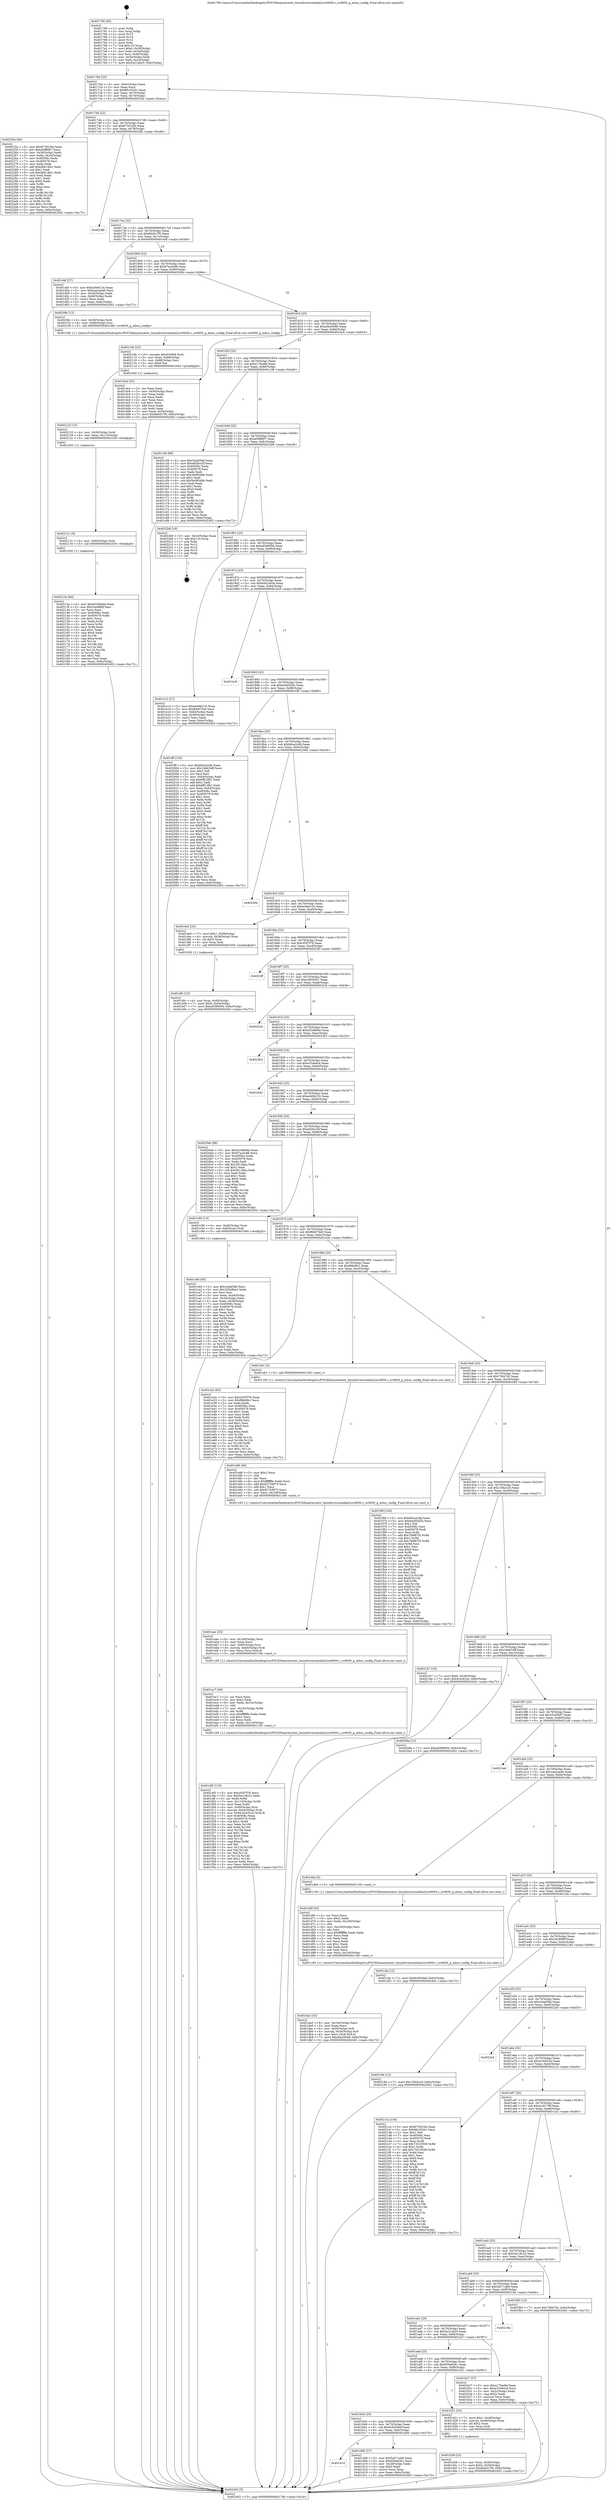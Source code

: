 digraph "0x401790" {
  label = "0x401790 (/mnt/c/Users/mathe/Desktop/tcc/POCII/binaries/extr_linuxdriversmediai2cov6650.c_ov6650_g_mbus_config_Final-ollvm.out::main(0))"
  labelloc = "t"
  node[shape=record]

  Entry [label="",width=0.3,height=0.3,shape=circle,fillcolor=black,style=filled]
  "0x4017bd" [label="{
     0x4017bd [23]\l
     | [instrs]\l
     &nbsp;&nbsp;0x4017bd \<+3\>: mov -0x6c(%rbp),%eax\l
     &nbsp;&nbsp;0x4017c0 \<+2\>: mov %eax,%ecx\l
     &nbsp;&nbsp;0x4017c2 \<+6\>: sub $0x86c253d1,%ecx\l
     &nbsp;&nbsp;0x4017c8 \<+3\>: mov %eax,-0x70(%rbp)\l
     &nbsp;&nbsp;0x4017cb \<+3\>: mov %ecx,-0x74(%rbp)\l
     &nbsp;&nbsp;0x4017ce \<+6\>: je 000000000040225a \<main+0xaca\>\l
  }"]
  "0x40225a" [label="{
     0x40225a [94]\l
     | [instrs]\l
     &nbsp;&nbsp;0x40225a \<+5\>: mov $0x873023fa,%eax\l
     &nbsp;&nbsp;0x40225f \<+5\>: mov $0xa58ffd97,%ecx\l
     &nbsp;&nbsp;0x402264 \<+3\>: mov -0x30(%rbp),%edx\l
     &nbsp;&nbsp;0x402267 \<+3\>: mov %edx,-0x24(%rbp)\l
     &nbsp;&nbsp;0x40226a \<+7\>: mov 0x40506c,%edx\l
     &nbsp;&nbsp;0x402271 \<+7\>: mov 0x405078,%esi\l
     &nbsp;&nbsp;0x402278 \<+2\>: mov %edx,%edi\l
     &nbsp;&nbsp;0x40227a \<+6\>: add $0xdb814fa1,%edi\l
     &nbsp;&nbsp;0x402280 \<+3\>: sub $0x1,%edi\l
     &nbsp;&nbsp;0x402283 \<+6\>: sub $0xdb814fa1,%edi\l
     &nbsp;&nbsp;0x402289 \<+3\>: imul %edi,%edx\l
     &nbsp;&nbsp;0x40228c \<+3\>: and $0x1,%edx\l
     &nbsp;&nbsp;0x40228f \<+3\>: cmp $0x0,%edx\l
     &nbsp;&nbsp;0x402292 \<+4\>: sete %r8b\l
     &nbsp;&nbsp;0x402296 \<+3\>: cmp $0xa,%esi\l
     &nbsp;&nbsp;0x402299 \<+4\>: setl %r9b\l
     &nbsp;&nbsp;0x40229d \<+3\>: mov %r8b,%r10b\l
     &nbsp;&nbsp;0x4022a0 \<+3\>: and %r9b,%r10b\l
     &nbsp;&nbsp;0x4022a3 \<+3\>: xor %r9b,%r8b\l
     &nbsp;&nbsp;0x4022a6 \<+3\>: or %r8b,%r10b\l
     &nbsp;&nbsp;0x4022a9 \<+4\>: test $0x1,%r10b\l
     &nbsp;&nbsp;0x4022ad \<+3\>: cmovne %ecx,%eax\l
     &nbsp;&nbsp;0x4022b0 \<+3\>: mov %eax,-0x6c(%rbp)\l
     &nbsp;&nbsp;0x4022b3 \<+5\>: jmp 0000000000402402 \<main+0xc72\>\l
  }"]
  "0x4017d4" [label="{
     0x4017d4 [22]\l
     | [instrs]\l
     &nbsp;&nbsp;0x4017d4 \<+5\>: jmp 00000000004017d9 \<main+0x49\>\l
     &nbsp;&nbsp;0x4017d9 \<+3\>: mov -0x70(%rbp),%eax\l
     &nbsp;&nbsp;0x4017dc \<+5\>: sub $0x873023fa,%eax\l
     &nbsp;&nbsp;0x4017e1 \<+3\>: mov %eax,-0x78(%rbp)\l
     &nbsp;&nbsp;0x4017e4 \<+6\>: je 00000000004023fb \<main+0xc6b\>\l
  }"]
  Exit [label="",width=0.3,height=0.3,shape=circle,fillcolor=black,style=filled,peripheries=2]
  "0x4023fb" [label="{
     0x4023fb\l
  }", style=dashed]
  "0x4017ea" [label="{
     0x4017ea [22]\l
     | [instrs]\l
     &nbsp;&nbsp;0x4017ea \<+5\>: jmp 00000000004017ef \<main+0x5f\>\l
     &nbsp;&nbsp;0x4017ef \<+3\>: mov -0x70(%rbp),%eax\l
     &nbsp;&nbsp;0x4017f2 \<+5\>: sub $0x8de5c7f5,%eax\l
     &nbsp;&nbsp;0x4017f7 \<+3\>: mov %eax,-0x7c(%rbp)\l
     &nbsp;&nbsp;0x4017fa \<+6\>: je 0000000000401d4f \<main+0x5bf\>\l
  }"]
  "0x40213a" [label="{
     0x40213a [84]\l
     | [instrs]\l
     &nbsp;&nbsp;0x40213a \<+5\>: mov $0xd33d8e9a,%eax\l
     &nbsp;&nbsp;0x40213f \<+5\>: mov $0x34c69f0f,%esi\l
     &nbsp;&nbsp;0x402144 \<+2\>: xor %ecx,%ecx\l
     &nbsp;&nbsp;0x402146 \<+7\>: mov 0x40506c,%edx\l
     &nbsp;&nbsp;0x40214d \<+8\>: mov 0x405078,%r8d\l
     &nbsp;&nbsp;0x402155 \<+3\>: sub $0x1,%ecx\l
     &nbsp;&nbsp;0x402158 \<+3\>: mov %edx,%r9d\l
     &nbsp;&nbsp;0x40215b \<+3\>: add %ecx,%r9d\l
     &nbsp;&nbsp;0x40215e \<+4\>: imul %r9d,%edx\l
     &nbsp;&nbsp;0x402162 \<+3\>: and $0x1,%edx\l
     &nbsp;&nbsp;0x402165 \<+3\>: cmp $0x0,%edx\l
     &nbsp;&nbsp;0x402168 \<+4\>: sete %r10b\l
     &nbsp;&nbsp;0x40216c \<+4\>: cmp $0xa,%r8d\l
     &nbsp;&nbsp;0x402170 \<+4\>: setl %r11b\l
     &nbsp;&nbsp;0x402174 \<+3\>: mov %r10b,%bl\l
     &nbsp;&nbsp;0x402177 \<+3\>: and %r11b,%bl\l
     &nbsp;&nbsp;0x40217a \<+3\>: xor %r11b,%r10b\l
     &nbsp;&nbsp;0x40217d \<+3\>: or %r10b,%bl\l
     &nbsp;&nbsp;0x402180 \<+3\>: test $0x1,%bl\l
     &nbsp;&nbsp;0x402183 \<+3\>: cmovne %esi,%eax\l
     &nbsp;&nbsp;0x402186 \<+3\>: mov %eax,-0x6c(%rbp)\l
     &nbsp;&nbsp;0x402189 \<+5\>: jmp 0000000000402402 \<main+0xc72\>\l
  }"]
  "0x401d4f" [label="{
     0x401d4f [27]\l
     | [instrs]\l
     &nbsp;&nbsp;0x401d4f \<+5\>: mov $0xbc9ed12e,%eax\l
     &nbsp;&nbsp;0x401d54 \<+5\>: mov $0x2ae2aa46,%ecx\l
     &nbsp;&nbsp;0x401d59 \<+3\>: mov -0x54(%rbp),%edx\l
     &nbsp;&nbsp;0x401d5c \<+3\>: cmp -0x48(%rbp),%edx\l
     &nbsp;&nbsp;0x401d5f \<+3\>: cmovl %ecx,%eax\l
     &nbsp;&nbsp;0x401d62 \<+3\>: mov %eax,-0x6c(%rbp)\l
     &nbsp;&nbsp;0x401d65 \<+5\>: jmp 0000000000402402 \<main+0xc72\>\l
  }"]
  "0x401800" [label="{
     0x401800 [22]\l
     | [instrs]\l
     &nbsp;&nbsp;0x401800 \<+5\>: jmp 0000000000401805 \<main+0x75\>\l
     &nbsp;&nbsp;0x401805 \<+3\>: mov -0x70(%rbp),%eax\l
     &nbsp;&nbsp;0x401808 \<+5\>: sub $0x97ac4c86,%eax\l
     &nbsp;&nbsp;0x40180d \<+3\>: mov %eax,-0x80(%rbp)\l
     &nbsp;&nbsp;0x401810 \<+6\>: je 00000000004020fe \<main+0x96e\>\l
  }"]
  "0x402131" [label="{
     0x402131 [9]\l
     | [instrs]\l
     &nbsp;&nbsp;0x402131 \<+4\>: mov -0x60(%rbp),%rdi\l
     &nbsp;&nbsp;0x402135 \<+5\>: call 0000000000401030 \<free@plt\>\l
     | [calls]\l
     &nbsp;&nbsp;0x401030 \{1\} (unknown)\l
  }"]
  "0x4020fe" [label="{
     0x4020fe [13]\l
     | [instrs]\l
     &nbsp;&nbsp;0x4020fe \<+4\>: mov -0x50(%rbp),%rdi\l
     &nbsp;&nbsp;0x402102 \<+4\>: mov -0x60(%rbp),%rsi\l
     &nbsp;&nbsp;0x402106 \<+5\>: call 00000000004015d0 \<ov6650_g_mbus_config\>\l
     | [calls]\l
     &nbsp;&nbsp;0x4015d0 \{1\} (/mnt/c/Users/mathe/Desktop/tcc/POCII/binaries/extr_linuxdriversmediai2cov6650.c_ov6650_g_mbus_config_Final-ollvm.out::ov6650_g_mbus_config)\l
  }"]
  "0x401816" [label="{
     0x401816 [25]\l
     | [instrs]\l
     &nbsp;&nbsp;0x401816 \<+5\>: jmp 000000000040181b \<main+0x8b\>\l
     &nbsp;&nbsp;0x40181b \<+3\>: mov -0x70(%rbp),%eax\l
     &nbsp;&nbsp;0x40181e \<+5\>: sub $0xa0a20048,%eax\l
     &nbsp;&nbsp;0x401823 \<+6\>: mov %eax,-0x84(%rbp)\l
     &nbsp;&nbsp;0x401829 \<+6\>: je 0000000000401dc4 \<main+0x634\>\l
  }"]
  "0x402122" [label="{
     0x402122 [15]\l
     | [instrs]\l
     &nbsp;&nbsp;0x402122 \<+4\>: mov -0x50(%rbp),%rdi\l
     &nbsp;&nbsp;0x402126 \<+6\>: mov %eax,-0x114(%rbp)\l
     &nbsp;&nbsp;0x40212c \<+5\>: call 0000000000401030 \<free@plt\>\l
     | [calls]\l
     &nbsp;&nbsp;0x401030 \{1\} (unknown)\l
  }"]
  "0x401dc4" [label="{
     0x401dc4 [33]\l
     | [instrs]\l
     &nbsp;&nbsp;0x401dc4 \<+2\>: xor %eax,%eax\l
     &nbsp;&nbsp;0x401dc6 \<+3\>: mov -0x54(%rbp),%ecx\l
     &nbsp;&nbsp;0x401dc9 \<+2\>: mov %eax,%edx\l
     &nbsp;&nbsp;0x401dcb \<+2\>: sub %ecx,%edx\l
     &nbsp;&nbsp;0x401dcd \<+2\>: mov %eax,%ecx\l
     &nbsp;&nbsp;0x401dcf \<+3\>: sub $0x1,%ecx\l
     &nbsp;&nbsp;0x401dd2 \<+2\>: add %ecx,%edx\l
     &nbsp;&nbsp;0x401dd4 \<+2\>: sub %edx,%eax\l
     &nbsp;&nbsp;0x401dd6 \<+3\>: mov %eax,-0x54(%rbp)\l
     &nbsp;&nbsp;0x401dd9 \<+7\>: movl $0x8de5c7f5,-0x6c(%rbp)\l
     &nbsp;&nbsp;0x401de0 \<+5\>: jmp 0000000000402402 \<main+0xc72\>\l
  }"]
  "0x40182f" [label="{
     0x40182f [25]\l
     | [instrs]\l
     &nbsp;&nbsp;0x40182f \<+5\>: jmp 0000000000401834 \<main+0xa4\>\l
     &nbsp;&nbsp;0x401834 \<+3\>: mov -0x70(%rbp),%eax\l
     &nbsp;&nbsp;0x401837 \<+5\>: sub $0xa17fae8d,%eax\l
     &nbsp;&nbsp;0x40183c \<+6\>: mov %eax,-0x88(%rbp)\l
     &nbsp;&nbsp;0x401842 \<+6\>: je 0000000000401c38 \<main+0x4a8\>\l
  }"]
  "0x40210b" [label="{
     0x40210b [23]\l
     | [instrs]\l
     &nbsp;&nbsp;0x40210b \<+10\>: movabs $0x4030b6,%rdi\l
     &nbsp;&nbsp;0x402115 \<+3\>: mov %eax,-0x68(%rbp)\l
     &nbsp;&nbsp;0x402118 \<+3\>: mov -0x68(%rbp),%esi\l
     &nbsp;&nbsp;0x40211b \<+2\>: mov $0x0,%al\l
     &nbsp;&nbsp;0x40211d \<+5\>: call 0000000000401040 \<printf@plt\>\l
     | [calls]\l
     &nbsp;&nbsp;0x401040 \{1\} (unknown)\l
  }"]
  "0x401c38" [label="{
     0x401c38 [88]\l
     | [instrs]\l
     &nbsp;&nbsp;0x401c38 \<+5\>: mov $0x3cbaf38d,%eax\l
     &nbsp;&nbsp;0x401c3d \<+5\>: mov $0xe926cc5f,%ecx\l
     &nbsp;&nbsp;0x401c42 \<+7\>: mov 0x40506c,%edx\l
     &nbsp;&nbsp;0x401c49 \<+7\>: mov 0x405078,%esi\l
     &nbsp;&nbsp;0x401c50 \<+2\>: mov %edx,%edi\l
     &nbsp;&nbsp;0x401c52 \<+6\>: add $0x5e085d9b,%edi\l
     &nbsp;&nbsp;0x401c58 \<+3\>: sub $0x1,%edi\l
     &nbsp;&nbsp;0x401c5b \<+6\>: sub $0x5e085d9b,%edi\l
     &nbsp;&nbsp;0x401c61 \<+3\>: imul %edi,%edx\l
     &nbsp;&nbsp;0x401c64 \<+3\>: and $0x1,%edx\l
     &nbsp;&nbsp;0x401c67 \<+3\>: cmp $0x0,%edx\l
     &nbsp;&nbsp;0x401c6a \<+4\>: sete %r8b\l
     &nbsp;&nbsp;0x401c6e \<+3\>: cmp $0xa,%esi\l
     &nbsp;&nbsp;0x401c71 \<+4\>: setl %r9b\l
     &nbsp;&nbsp;0x401c75 \<+3\>: mov %r8b,%r10b\l
     &nbsp;&nbsp;0x401c78 \<+3\>: and %r9b,%r10b\l
     &nbsp;&nbsp;0x401c7b \<+3\>: xor %r9b,%r8b\l
     &nbsp;&nbsp;0x401c7e \<+3\>: or %r8b,%r10b\l
     &nbsp;&nbsp;0x401c81 \<+4\>: test $0x1,%r10b\l
     &nbsp;&nbsp;0x401c85 \<+3\>: cmovne %ecx,%eax\l
     &nbsp;&nbsp;0x401c88 \<+3\>: mov %eax,-0x6c(%rbp)\l
     &nbsp;&nbsp;0x401c8b \<+5\>: jmp 0000000000402402 \<main+0xc72\>\l
  }"]
  "0x401848" [label="{
     0x401848 [25]\l
     | [instrs]\l
     &nbsp;&nbsp;0x401848 \<+5\>: jmp 000000000040184d \<main+0xbd\>\l
     &nbsp;&nbsp;0x40184d \<+3\>: mov -0x70(%rbp),%eax\l
     &nbsp;&nbsp;0x401850 \<+5\>: sub $0xa58ffd97,%eax\l
     &nbsp;&nbsp;0x401855 \<+6\>: mov %eax,-0x8c(%rbp)\l
     &nbsp;&nbsp;0x40185b \<+6\>: je 00000000004022b8 \<main+0xb28\>\l
  }"]
  "0x401ef5" [label="{
     0x401ef5 [110]\l
     | [instrs]\l
     &nbsp;&nbsp;0x401ef5 \<+5\>: mov $0xc03f7f76,%ecx\l
     &nbsp;&nbsp;0x401efa \<+5\>: mov $0x54c18c22,%edx\l
     &nbsp;&nbsp;0x401eff \<+3\>: xor %r8d,%r8d\l
     &nbsp;&nbsp;0x401f02 \<+7\>: mov -0x110(%rbp),%r9d\l
     &nbsp;&nbsp;0x401f09 \<+4\>: imul %eax,%r9d\l
     &nbsp;&nbsp;0x401f0d \<+4\>: mov -0x60(%rbp),%rsi\l
     &nbsp;&nbsp;0x401f11 \<+4\>: movslq -0x64(%rbp),%rdi\l
     &nbsp;&nbsp;0x401f15 \<+5\>: mov %r9d,0x4(%rsi,%rdi,8)\l
     &nbsp;&nbsp;0x401f1a \<+7\>: mov 0x40506c,%eax\l
     &nbsp;&nbsp;0x401f21 \<+8\>: mov 0x405078,%r9d\l
     &nbsp;&nbsp;0x401f29 \<+4\>: sub $0x1,%r8d\l
     &nbsp;&nbsp;0x401f2d \<+3\>: mov %eax,%r10d\l
     &nbsp;&nbsp;0x401f30 \<+3\>: add %r8d,%r10d\l
     &nbsp;&nbsp;0x401f33 \<+4\>: imul %r10d,%eax\l
     &nbsp;&nbsp;0x401f37 \<+3\>: and $0x1,%eax\l
     &nbsp;&nbsp;0x401f3a \<+3\>: cmp $0x0,%eax\l
     &nbsp;&nbsp;0x401f3d \<+4\>: sete %r11b\l
     &nbsp;&nbsp;0x401f41 \<+4\>: cmp $0xa,%r9d\l
     &nbsp;&nbsp;0x401f45 \<+3\>: setl %bl\l
     &nbsp;&nbsp;0x401f48 \<+3\>: mov %r11b,%r14b\l
     &nbsp;&nbsp;0x401f4b \<+3\>: and %bl,%r14b\l
     &nbsp;&nbsp;0x401f4e \<+3\>: xor %bl,%r11b\l
     &nbsp;&nbsp;0x401f51 \<+3\>: or %r11b,%r14b\l
     &nbsp;&nbsp;0x401f54 \<+4\>: test $0x1,%r14b\l
     &nbsp;&nbsp;0x401f58 \<+3\>: cmovne %edx,%ecx\l
     &nbsp;&nbsp;0x401f5b \<+3\>: mov %ecx,-0x6c(%rbp)\l
     &nbsp;&nbsp;0x401f5e \<+5\>: jmp 0000000000402402 \<main+0xc72\>\l
  }"]
  "0x4022b8" [label="{
     0x4022b8 [19]\l
     | [instrs]\l
     &nbsp;&nbsp;0x4022b8 \<+3\>: mov -0x24(%rbp),%eax\l
     &nbsp;&nbsp;0x4022bb \<+7\>: add $0x110,%rsp\l
     &nbsp;&nbsp;0x4022c2 \<+1\>: pop %rbx\l
     &nbsp;&nbsp;0x4022c3 \<+2\>: pop %r12\l
     &nbsp;&nbsp;0x4022c5 \<+2\>: pop %r14\l
     &nbsp;&nbsp;0x4022c7 \<+2\>: pop %r15\l
     &nbsp;&nbsp;0x4022c9 \<+1\>: pop %rbp\l
     &nbsp;&nbsp;0x4022ca \<+1\>: ret\l
  }"]
  "0x401861" [label="{
     0x401861 [25]\l
     | [instrs]\l
     &nbsp;&nbsp;0x401861 \<+5\>: jmp 0000000000401866 \<main+0xd6\>\l
     &nbsp;&nbsp;0x401866 \<+3\>: mov -0x70(%rbp),%eax\l
     &nbsp;&nbsp;0x401869 \<+5\>: sub $0xa9398594,%eax\l
     &nbsp;&nbsp;0x40186e \<+6\>: mov %eax,-0x90(%rbp)\l
     &nbsp;&nbsp;0x401874 \<+6\>: je 0000000000401e13 \<main+0x683\>\l
  }"]
  "0x401ec7" [label="{
     0x401ec7 [46]\l
     | [instrs]\l
     &nbsp;&nbsp;0x401ec7 \<+2\>: xor %ecx,%ecx\l
     &nbsp;&nbsp;0x401ec9 \<+5\>: mov $0x2,%edx\l
     &nbsp;&nbsp;0x401ece \<+6\>: mov %edx,-0x10c(%rbp)\l
     &nbsp;&nbsp;0x401ed4 \<+1\>: cltd\l
     &nbsp;&nbsp;0x401ed5 \<+7\>: mov -0x10c(%rbp),%r8d\l
     &nbsp;&nbsp;0x401edc \<+3\>: idiv %r8d\l
     &nbsp;&nbsp;0x401edf \<+6\>: imul $0xfffffffe,%edx,%edx\l
     &nbsp;&nbsp;0x401ee5 \<+3\>: sub $0x1,%ecx\l
     &nbsp;&nbsp;0x401ee8 \<+2\>: sub %ecx,%edx\l
     &nbsp;&nbsp;0x401eea \<+6\>: mov %edx,-0x110(%rbp)\l
     &nbsp;&nbsp;0x401ef0 \<+5\>: call 0000000000401160 \<next_i\>\l
     | [calls]\l
     &nbsp;&nbsp;0x401160 \{1\} (/mnt/c/Users/mathe/Desktop/tcc/POCII/binaries/extr_linuxdriversmediai2cov6650.c_ov6650_g_mbus_config_Final-ollvm.out::next_i)\l
  }"]
  "0x401e13" [label="{
     0x401e13 [27]\l
     | [instrs]\l
     &nbsp;&nbsp;0x401e13 \<+5\>: mov $0xe449b216,%eax\l
     &nbsp;&nbsp;0x401e18 \<+5\>: mov $0xf6b875e0,%ecx\l
     &nbsp;&nbsp;0x401e1d \<+3\>: mov -0x64(%rbp),%edx\l
     &nbsp;&nbsp;0x401e20 \<+3\>: cmp -0x58(%rbp),%edx\l
     &nbsp;&nbsp;0x401e23 \<+3\>: cmovl %ecx,%eax\l
     &nbsp;&nbsp;0x401e26 \<+3\>: mov %eax,-0x6c(%rbp)\l
     &nbsp;&nbsp;0x401e29 \<+5\>: jmp 0000000000402402 \<main+0xc72\>\l
  }"]
  "0x40187a" [label="{
     0x40187a [25]\l
     | [instrs]\l
     &nbsp;&nbsp;0x40187a \<+5\>: jmp 000000000040187f \<main+0xef\>\l
     &nbsp;&nbsp;0x40187f \<+3\>: mov -0x70(%rbp),%eax\l
     &nbsp;&nbsp;0x401882 \<+5\>: sub $0xb0d1a93e,%eax\l
     &nbsp;&nbsp;0x401887 \<+6\>: mov %eax,-0x94(%rbp)\l
     &nbsp;&nbsp;0x40188d \<+6\>: je 0000000000401bc8 \<main+0x438\>\l
  }"]
  "0x401eae" [label="{
     0x401eae [25]\l
     | [instrs]\l
     &nbsp;&nbsp;0x401eae \<+6\>: mov -0x108(%rbp),%ecx\l
     &nbsp;&nbsp;0x401eb4 \<+3\>: imul %eax,%ecx\l
     &nbsp;&nbsp;0x401eb7 \<+4\>: mov -0x60(%rbp),%rsi\l
     &nbsp;&nbsp;0x401ebb \<+4\>: movslq -0x64(%rbp),%rdi\l
     &nbsp;&nbsp;0x401ebf \<+3\>: mov %ecx,(%rsi,%rdi,8)\l
     &nbsp;&nbsp;0x401ec2 \<+5\>: call 0000000000401160 \<next_i\>\l
     | [calls]\l
     &nbsp;&nbsp;0x401160 \{1\} (/mnt/c/Users/mathe/Desktop/tcc/POCII/binaries/extr_linuxdriversmediai2cov6650.c_ov6650_g_mbus_config_Final-ollvm.out::next_i)\l
  }"]
  "0x401bc8" [label="{
     0x401bc8\l
  }", style=dashed]
  "0x401893" [label="{
     0x401893 [25]\l
     | [instrs]\l
     &nbsp;&nbsp;0x401893 \<+5\>: jmp 0000000000401898 \<main+0x108\>\l
     &nbsp;&nbsp;0x401898 \<+3\>: mov -0x70(%rbp),%eax\l
     &nbsp;&nbsp;0x40189b \<+5\>: sub $0xb4405d2b,%eax\l
     &nbsp;&nbsp;0x4018a0 \<+6\>: mov %eax,-0x98(%rbp)\l
     &nbsp;&nbsp;0x4018a6 \<+6\>: je 0000000000401fff \<main+0x86f\>\l
  }"]
  "0x401e86" [label="{
     0x401e86 [40]\l
     | [instrs]\l
     &nbsp;&nbsp;0x401e86 \<+5\>: mov $0x2,%ecx\l
     &nbsp;&nbsp;0x401e8b \<+1\>: cltd\l
     &nbsp;&nbsp;0x401e8c \<+2\>: idiv %ecx\l
     &nbsp;&nbsp;0x401e8e \<+6\>: imul $0xfffffffe,%edx,%ecx\l
     &nbsp;&nbsp;0x401e94 \<+6\>: add $0x8275d975,%ecx\l
     &nbsp;&nbsp;0x401e9a \<+3\>: add $0x1,%ecx\l
     &nbsp;&nbsp;0x401e9d \<+6\>: sub $0x8275d975,%ecx\l
     &nbsp;&nbsp;0x401ea3 \<+6\>: mov %ecx,-0x108(%rbp)\l
     &nbsp;&nbsp;0x401ea9 \<+5\>: call 0000000000401160 \<next_i\>\l
     | [calls]\l
     &nbsp;&nbsp;0x401160 \{1\} (/mnt/c/Users/mathe/Desktop/tcc/POCII/binaries/extr_linuxdriversmediai2cov6650.c_ov6650_g_mbus_config_Final-ollvm.out::next_i)\l
  }"]
  "0x401fff" [label="{
     0x401fff [155]\l
     | [instrs]\l
     &nbsp;&nbsp;0x401fff \<+5\>: mov $0xb9ca2cdb,%eax\l
     &nbsp;&nbsp;0x402004 \<+5\>: mov $0x1bb634ff,%ecx\l
     &nbsp;&nbsp;0x402009 \<+2\>: mov $0x1,%dl\l
     &nbsp;&nbsp;0x40200b \<+2\>: xor %esi,%esi\l
     &nbsp;&nbsp;0x40200d \<+3\>: mov -0x64(%rbp),%edi\l
     &nbsp;&nbsp;0x402010 \<+6\>: sub $0x6ff12fb1,%edi\l
     &nbsp;&nbsp;0x402016 \<+3\>: add $0x1,%edi\l
     &nbsp;&nbsp;0x402019 \<+6\>: add $0x6ff12fb1,%edi\l
     &nbsp;&nbsp;0x40201f \<+3\>: mov %edi,-0x64(%rbp)\l
     &nbsp;&nbsp;0x402022 \<+7\>: mov 0x40506c,%edi\l
     &nbsp;&nbsp;0x402029 \<+8\>: mov 0x405078,%r8d\l
     &nbsp;&nbsp;0x402031 \<+3\>: sub $0x1,%esi\l
     &nbsp;&nbsp;0x402034 \<+3\>: mov %edi,%r9d\l
     &nbsp;&nbsp;0x402037 \<+3\>: add %esi,%r9d\l
     &nbsp;&nbsp;0x40203a \<+4\>: imul %r9d,%edi\l
     &nbsp;&nbsp;0x40203e \<+3\>: and $0x1,%edi\l
     &nbsp;&nbsp;0x402041 \<+3\>: cmp $0x0,%edi\l
     &nbsp;&nbsp;0x402044 \<+4\>: sete %r10b\l
     &nbsp;&nbsp;0x402048 \<+4\>: cmp $0xa,%r8d\l
     &nbsp;&nbsp;0x40204c \<+4\>: setl %r11b\l
     &nbsp;&nbsp;0x402050 \<+3\>: mov %r10b,%bl\l
     &nbsp;&nbsp;0x402053 \<+3\>: xor $0xff,%bl\l
     &nbsp;&nbsp;0x402056 \<+3\>: mov %r11b,%r14b\l
     &nbsp;&nbsp;0x402059 \<+4\>: xor $0xff,%r14b\l
     &nbsp;&nbsp;0x40205d \<+3\>: xor $0x1,%dl\l
     &nbsp;&nbsp;0x402060 \<+3\>: mov %bl,%r15b\l
     &nbsp;&nbsp;0x402063 \<+4\>: and $0xff,%r15b\l
     &nbsp;&nbsp;0x402067 \<+3\>: and %dl,%r10b\l
     &nbsp;&nbsp;0x40206a \<+3\>: mov %r14b,%r12b\l
     &nbsp;&nbsp;0x40206d \<+4\>: and $0xff,%r12b\l
     &nbsp;&nbsp;0x402071 \<+3\>: and %dl,%r11b\l
     &nbsp;&nbsp;0x402074 \<+3\>: or %r10b,%r15b\l
     &nbsp;&nbsp;0x402077 \<+3\>: or %r11b,%r12b\l
     &nbsp;&nbsp;0x40207a \<+3\>: xor %r12b,%r15b\l
     &nbsp;&nbsp;0x40207d \<+3\>: or %r14b,%bl\l
     &nbsp;&nbsp;0x402080 \<+3\>: xor $0xff,%bl\l
     &nbsp;&nbsp;0x402083 \<+3\>: or $0x1,%dl\l
     &nbsp;&nbsp;0x402086 \<+2\>: and %dl,%bl\l
     &nbsp;&nbsp;0x402088 \<+3\>: or %bl,%r15b\l
     &nbsp;&nbsp;0x40208b \<+4\>: test $0x1,%r15b\l
     &nbsp;&nbsp;0x40208f \<+3\>: cmovne %ecx,%eax\l
     &nbsp;&nbsp;0x402092 \<+3\>: mov %eax,-0x6c(%rbp)\l
     &nbsp;&nbsp;0x402095 \<+5\>: jmp 0000000000402402 \<main+0xc72\>\l
  }"]
  "0x4018ac" [label="{
     0x4018ac [25]\l
     | [instrs]\l
     &nbsp;&nbsp;0x4018ac \<+5\>: jmp 00000000004018b1 \<main+0x121\>\l
     &nbsp;&nbsp;0x4018b1 \<+3\>: mov -0x70(%rbp),%eax\l
     &nbsp;&nbsp;0x4018b4 \<+5\>: sub $0xb9ca2cdb,%eax\l
     &nbsp;&nbsp;0x4018b9 \<+6\>: mov %eax,-0x9c(%rbp)\l
     &nbsp;&nbsp;0x4018bf \<+6\>: je 0000000000402394 \<main+0xc04\>\l
  }"]
  "0x401dfc" [label="{
     0x401dfc [23]\l
     | [instrs]\l
     &nbsp;&nbsp;0x401dfc \<+4\>: mov %rax,-0x60(%rbp)\l
     &nbsp;&nbsp;0x401e00 \<+7\>: movl $0x0,-0x64(%rbp)\l
     &nbsp;&nbsp;0x401e07 \<+7\>: movl $0xa9398594,-0x6c(%rbp)\l
     &nbsp;&nbsp;0x401e0e \<+5\>: jmp 0000000000402402 \<main+0xc72\>\l
  }"]
  "0x402394" [label="{
     0x402394\l
  }", style=dashed]
  "0x4018c5" [label="{
     0x4018c5 [25]\l
     | [instrs]\l
     &nbsp;&nbsp;0x4018c5 \<+5\>: jmp 00000000004018ca \<main+0x13a\>\l
     &nbsp;&nbsp;0x4018ca \<+3\>: mov -0x70(%rbp),%eax\l
     &nbsp;&nbsp;0x4018cd \<+5\>: sub $0xbc9ed12e,%eax\l
     &nbsp;&nbsp;0x4018d2 \<+6\>: mov %eax,-0xa0(%rbp)\l
     &nbsp;&nbsp;0x4018d8 \<+6\>: je 0000000000401de5 \<main+0x655\>\l
  }"]
  "0x401da3" [label="{
     0x401da3 [33]\l
     | [instrs]\l
     &nbsp;&nbsp;0x401da3 \<+6\>: mov -0x104(%rbp),%ecx\l
     &nbsp;&nbsp;0x401da9 \<+3\>: imul %eax,%ecx\l
     &nbsp;&nbsp;0x401dac \<+4\>: mov -0x50(%rbp),%r8\l
     &nbsp;&nbsp;0x401db0 \<+4\>: movslq -0x54(%rbp),%r9\l
     &nbsp;&nbsp;0x401db4 \<+4\>: mov %ecx,(%r8,%r9,4)\l
     &nbsp;&nbsp;0x401db8 \<+7\>: movl $0xa0a20048,-0x6c(%rbp)\l
     &nbsp;&nbsp;0x401dbf \<+5\>: jmp 0000000000402402 \<main+0xc72\>\l
  }"]
  "0x401de5" [label="{
     0x401de5 [23]\l
     | [instrs]\l
     &nbsp;&nbsp;0x401de5 \<+7\>: movl $0x1,-0x58(%rbp)\l
     &nbsp;&nbsp;0x401dec \<+4\>: movslq -0x58(%rbp),%rax\l
     &nbsp;&nbsp;0x401df0 \<+4\>: shl $0x3,%rax\l
     &nbsp;&nbsp;0x401df4 \<+3\>: mov %rax,%rdi\l
     &nbsp;&nbsp;0x401df7 \<+5\>: call 0000000000401050 \<malloc@plt\>\l
     | [calls]\l
     &nbsp;&nbsp;0x401050 \{1\} (unknown)\l
  }"]
  "0x4018de" [label="{
     0x4018de [25]\l
     | [instrs]\l
     &nbsp;&nbsp;0x4018de \<+5\>: jmp 00000000004018e3 \<main+0x153\>\l
     &nbsp;&nbsp;0x4018e3 \<+3\>: mov -0x70(%rbp),%eax\l
     &nbsp;&nbsp;0x4018e6 \<+5\>: sub $0xc03f7f76,%eax\l
     &nbsp;&nbsp;0x4018eb \<+6\>: mov %eax,-0xa4(%rbp)\l
     &nbsp;&nbsp;0x4018f1 \<+6\>: je 00000000004022ff \<main+0xb6f\>\l
  }"]
  "0x401d6f" [label="{
     0x401d6f [52]\l
     | [instrs]\l
     &nbsp;&nbsp;0x401d6f \<+2\>: xor %ecx,%ecx\l
     &nbsp;&nbsp;0x401d71 \<+5\>: mov $0x2,%edx\l
     &nbsp;&nbsp;0x401d76 \<+6\>: mov %edx,-0x100(%rbp)\l
     &nbsp;&nbsp;0x401d7c \<+1\>: cltd\l
     &nbsp;&nbsp;0x401d7d \<+6\>: mov -0x100(%rbp),%esi\l
     &nbsp;&nbsp;0x401d83 \<+2\>: idiv %esi\l
     &nbsp;&nbsp;0x401d85 \<+6\>: imul $0xfffffffe,%edx,%edx\l
     &nbsp;&nbsp;0x401d8b \<+2\>: mov %ecx,%edi\l
     &nbsp;&nbsp;0x401d8d \<+2\>: sub %edx,%edi\l
     &nbsp;&nbsp;0x401d8f \<+2\>: mov %ecx,%edx\l
     &nbsp;&nbsp;0x401d91 \<+3\>: sub $0x1,%edx\l
     &nbsp;&nbsp;0x401d94 \<+2\>: add %edx,%edi\l
     &nbsp;&nbsp;0x401d96 \<+2\>: sub %edi,%ecx\l
     &nbsp;&nbsp;0x401d98 \<+6\>: mov %ecx,-0x104(%rbp)\l
     &nbsp;&nbsp;0x401d9e \<+5\>: call 0000000000401160 \<next_i\>\l
     | [calls]\l
     &nbsp;&nbsp;0x401160 \{1\} (/mnt/c/Users/mathe/Desktop/tcc/POCII/binaries/extr_linuxdriversmediai2cov6650.c_ov6650_g_mbus_config_Final-ollvm.out::next_i)\l
  }"]
  "0x4022ff" [label="{
     0x4022ff\l
  }", style=dashed]
  "0x4018f7" [label="{
     0x4018f7 [25]\l
     | [instrs]\l
     &nbsp;&nbsp;0x4018f7 \<+5\>: jmp 00000000004018fc \<main+0x16c\>\l
     &nbsp;&nbsp;0x4018fc \<+3\>: mov -0x70(%rbp),%eax\l
     &nbsp;&nbsp;0x4018ff \<+5\>: sub $0xc40283a7,%eax\l
     &nbsp;&nbsp;0x401904 \<+6\>: mov %eax,-0xa8(%rbp)\l
     &nbsp;&nbsp;0x40190a \<+6\>: je 00000000004022cb \<main+0xb3b\>\l
  }"]
  "0x401d38" [label="{
     0x401d38 [23]\l
     | [instrs]\l
     &nbsp;&nbsp;0x401d38 \<+4\>: mov %rax,-0x50(%rbp)\l
     &nbsp;&nbsp;0x401d3c \<+7\>: movl $0x0,-0x54(%rbp)\l
     &nbsp;&nbsp;0x401d43 \<+7\>: movl $0x8de5c7f5,-0x6c(%rbp)\l
     &nbsp;&nbsp;0x401d4a \<+5\>: jmp 0000000000402402 \<main+0xc72\>\l
  }"]
  "0x4022cb" [label="{
     0x4022cb\l
  }", style=dashed]
  "0x401910" [label="{
     0x401910 [25]\l
     | [instrs]\l
     &nbsp;&nbsp;0x401910 \<+5\>: jmp 0000000000401915 \<main+0x185\>\l
     &nbsp;&nbsp;0x401915 \<+3\>: mov -0x70(%rbp),%eax\l
     &nbsp;&nbsp;0x401918 \<+5\>: sub $0xd33d8e9a,%eax\l
     &nbsp;&nbsp;0x40191d \<+6\>: mov %eax,-0xac(%rbp)\l
     &nbsp;&nbsp;0x401923 \<+6\>: je 00000000004023b3 \<main+0xc23\>\l
  }"]
  "0x401b1d" [label="{
     0x401b1d\l
  }", style=dashed]
  "0x4023b3" [label="{
     0x4023b3\l
  }", style=dashed]
  "0x401929" [label="{
     0x401929 [25]\l
     | [instrs]\l
     &nbsp;&nbsp;0x401929 \<+5\>: jmp 000000000040192e \<main+0x19e\>\l
     &nbsp;&nbsp;0x40192e \<+3\>: mov -0x70(%rbp),%eax\l
     &nbsp;&nbsp;0x401931 \<+5\>: sub $0xe334e6c4,%eax\l
     &nbsp;&nbsp;0x401936 \<+6\>: mov %eax,-0xb0(%rbp)\l
     &nbsp;&nbsp;0x40193c \<+6\>: je 0000000000401b42 \<main+0x3b2\>\l
  }"]
  "0x401d06" [label="{
     0x401d06 [27]\l
     | [instrs]\l
     &nbsp;&nbsp;0x401d06 \<+5\>: mov $0x5a571a69,%eax\l
     &nbsp;&nbsp;0x401d0b \<+5\>: mov $0x656a6261,%ecx\l
     &nbsp;&nbsp;0x401d10 \<+3\>: mov -0x28(%rbp),%edx\l
     &nbsp;&nbsp;0x401d13 \<+3\>: cmp $0x0,%edx\l
     &nbsp;&nbsp;0x401d16 \<+3\>: cmove %ecx,%eax\l
     &nbsp;&nbsp;0x401d19 \<+3\>: mov %eax,-0x6c(%rbp)\l
     &nbsp;&nbsp;0x401d1c \<+5\>: jmp 0000000000402402 \<main+0xc72\>\l
  }"]
  "0x401b42" [label="{
     0x401b42\l
  }", style=dashed]
  "0x401942" [label="{
     0x401942 [25]\l
     | [instrs]\l
     &nbsp;&nbsp;0x401942 \<+5\>: jmp 0000000000401947 \<main+0x1b7\>\l
     &nbsp;&nbsp;0x401947 \<+3\>: mov -0x70(%rbp),%eax\l
     &nbsp;&nbsp;0x40194a \<+5\>: sub $0xe449b216,%eax\l
     &nbsp;&nbsp;0x40194f \<+6\>: mov %eax,-0xb4(%rbp)\l
     &nbsp;&nbsp;0x401955 \<+6\>: je 00000000004020a6 \<main+0x916\>\l
  }"]
  "0x401b04" [label="{
     0x401b04 [25]\l
     | [instrs]\l
     &nbsp;&nbsp;0x401b04 \<+5\>: jmp 0000000000401b09 \<main+0x379\>\l
     &nbsp;&nbsp;0x401b09 \<+3\>: mov -0x70(%rbp),%eax\l
     &nbsp;&nbsp;0x401b0c \<+5\>: sub $0x6c6504ef,%eax\l
     &nbsp;&nbsp;0x401b11 \<+6\>: mov %eax,-0xfc(%rbp)\l
     &nbsp;&nbsp;0x401b17 \<+6\>: je 0000000000401d06 \<main+0x576\>\l
  }"]
  "0x4020a6" [label="{
     0x4020a6 [88]\l
     | [instrs]\l
     &nbsp;&nbsp;0x4020a6 \<+5\>: mov $0xd33d8e9a,%eax\l
     &nbsp;&nbsp;0x4020ab \<+5\>: mov $0x97ac4c86,%ecx\l
     &nbsp;&nbsp;0x4020b0 \<+7\>: mov 0x40506c,%edx\l
     &nbsp;&nbsp;0x4020b7 \<+7\>: mov 0x405078,%esi\l
     &nbsp;&nbsp;0x4020be \<+2\>: mov %edx,%edi\l
     &nbsp;&nbsp;0x4020c0 \<+6\>: add $0x50128ea,%edi\l
     &nbsp;&nbsp;0x4020c6 \<+3\>: sub $0x1,%edi\l
     &nbsp;&nbsp;0x4020c9 \<+6\>: sub $0x50128ea,%edi\l
     &nbsp;&nbsp;0x4020cf \<+3\>: imul %edi,%edx\l
     &nbsp;&nbsp;0x4020d2 \<+3\>: and $0x1,%edx\l
     &nbsp;&nbsp;0x4020d5 \<+3\>: cmp $0x0,%edx\l
     &nbsp;&nbsp;0x4020d8 \<+4\>: sete %r8b\l
     &nbsp;&nbsp;0x4020dc \<+3\>: cmp $0xa,%esi\l
     &nbsp;&nbsp;0x4020df \<+4\>: setl %r9b\l
     &nbsp;&nbsp;0x4020e3 \<+3\>: mov %r8b,%r10b\l
     &nbsp;&nbsp;0x4020e6 \<+3\>: and %r9b,%r10b\l
     &nbsp;&nbsp;0x4020e9 \<+3\>: xor %r9b,%r8b\l
     &nbsp;&nbsp;0x4020ec \<+3\>: or %r8b,%r10b\l
     &nbsp;&nbsp;0x4020ef \<+4\>: test $0x1,%r10b\l
     &nbsp;&nbsp;0x4020f3 \<+3\>: cmovne %ecx,%eax\l
     &nbsp;&nbsp;0x4020f6 \<+3\>: mov %eax,-0x6c(%rbp)\l
     &nbsp;&nbsp;0x4020f9 \<+5\>: jmp 0000000000402402 \<main+0xc72\>\l
  }"]
  "0x40195b" [label="{
     0x40195b [25]\l
     | [instrs]\l
     &nbsp;&nbsp;0x40195b \<+5\>: jmp 0000000000401960 \<main+0x1d0\>\l
     &nbsp;&nbsp;0x401960 \<+3\>: mov -0x70(%rbp),%eax\l
     &nbsp;&nbsp;0x401963 \<+5\>: sub $0xe926cc5f,%eax\l
     &nbsp;&nbsp;0x401968 \<+6\>: mov %eax,-0xb8(%rbp)\l
     &nbsp;&nbsp;0x40196e \<+6\>: je 0000000000401c90 \<main+0x500\>\l
  }"]
  "0x401d21" [label="{
     0x401d21 [23]\l
     | [instrs]\l
     &nbsp;&nbsp;0x401d21 \<+7\>: movl $0x1,-0x48(%rbp)\l
     &nbsp;&nbsp;0x401d28 \<+4\>: movslq -0x48(%rbp),%rax\l
     &nbsp;&nbsp;0x401d2c \<+4\>: shl $0x2,%rax\l
     &nbsp;&nbsp;0x401d30 \<+3\>: mov %rax,%rdi\l
     &nbsp;&nbsp;0x401d33 \<+5\>: call 0000000000401050 \<malloc@plt\>\l
     | [calls]\l
     &nbsp;&nbsp;0x401050 \{1\} (unknown)\l
  }"]
  "0x401c90" [label="{
     0x401c90 [13]\l
     | [instrs]\l
     &nbsp;&nbsp;0x401c90 \<+4\>: mov -0x40(%rbp),%rax\l
     &nbsp;&nbsp;0x401c94 \<+4\>: mov 0x8(%rax),%rdi\l
     &nbsp;&nbsp;0x401c98 \<+5\>: call 0000000000401060 \<atoi@plt\>\l
     | [calls]\l
     &nbsp;&nbsp;0x401060 \{1\} (unknown)\l
  }"]
  "0x401974" [label="{
     0x401974 [25]\l
     | [instrs]\l
     &nbsp;&nbsp;0x401974 \<+5\>: jmp 0000000000401979 \<main+0x1e9\>\l
     &nbsp;&nbsp;0x401979 \<+3\>: mov -0x70(%rbp),%eax\l
     &nbsp;&nbsp;0x40197c \<+5\>: sub $0xf6b875e0,%eax\l
     &nbsp;&nbsp;0x401981 \<+6\>: mov %eax,-0xbc(%rbp)\l
     &nbsp;&nbsp;0x401987 \<+6\>: je 0000000000401e2e \<main+0x69e\>\l
  }"]
  "0x401c9d" [label="{
     0x401c9d [93]\l
     | [instrs]\l
     &nbsp;&nbsp;0x401c9d \<+5\>: mov $0x3cbaf38d,%ecx\l
     &nbsp;&nbsp;0x401ca2 \<+5\>: mov $0x32828ba3,%edx\l
     &nbsp;&nbsp;0x401ca7 \<+2\>: xor %esi,%esi\l
     &nbsp;&nbsp;0x401ca9 \<+3\>: mov %eax,-0x44(%rbp)\l
     &nbsp;&nbsp;0x401cac \<+3\>: mov -0x44(%rbp),%eax\l
     &nbsp;&nbsp;0x401caf \<+3\>: mov %eax,-0x28(%rbp)\l
     &nbsp;&nbsp;0x401cb2 \<+7\>: mov 0x40506c,%eax\l
     &nbsp;&nbsp;0x401cb9 \<+8\>: mov 0x405078,%r8d\l
     &nbsp;&nbsp;0x401cc1 \<+3\>: sub $0x1,%esi\l
     &nbsp;&nbsp;0x401cc4 \<+3\>: mov %eax,%r9d\l
     &nbsp;&nbsp;0x401cc7 \<+3\>: add %esi,%r9d\l
     &nbsp;&nbsp;0x401cca \<+4\>: imul %r9d,%eax\l
     &nbsp;&nbsp;0x401cce \<+3\>: and $0x1,%eax\l
     &nbsp;&nbsp;0x401cd1 \<+3\>: cmp $0x0,%eax\l
     &nbsp;&nbsp;0x401cd4 \<+4\>: sete %r10b\l
     &nbsp;&nbsp;0x401cd8 \<+4\>: cmp $0xa,%r8d\l
     &nbsp;&nbsp;0x401cdc \<+4\>: setl %r11b\l
     &nbsp;&nbsp;0x401ce0 \<+3\>: mov %r10b,%bl\l
     &nbsp;&nbsp;0x401ce3 \<+3\>: and %r11b,%bl\l
     &nbsp;&nbsp;0x401ce6 \<+3\>: xor %r11b,%r10b\l
     &nbsp;&nbsp;0x401ce9 \<+3\>: or %r10b,%bl\l
     &nbsp;&nbsp;0x401cec \<+3\>: test $0x1,%bl\l
     &nbsp;&nbsp;0x401cef \<+3\>: cmovne %edx,%ecx\l
     &nbsp;&nbsp;0x401cf2 \<+3\>: mov %ecx,-0x6c(%rbp)\l
     &nbsp;&nbsp;0x401cf5 \<+5\>: jmp 0000000000402402 \<main+0xc72\>\l
  }"]
  "0x401e2e" [label="{
     0x401e2e [83]\l
     | [instrs]\l
     &nbsp;&nbsp;0x401e2e \<+5\>: mov $0xc03f7f76,%eax\l
     &nbsp;&nbsp;0x401e33 \<+5\>: mov $0xf8fe0fe1,%ecx\l
     &nbsp;&nbsp;0x401e38 \<+2\>: xor %edx,%edx\l
     &nbsp;&nbsp;0x401e3a \<+7\>: mov 0x40506c,%esi\l
     &nbsp;&nbsp;0x401e41 \<+7\>: mov 0x405078,%edi\l
     &nbsp;&nbsp;0x401e48 \<+3\>: sub $0x1,%edx\l
     &nbsp;&nbsp;0x401e4b \<+3\>: mov %esi,%r8d\l
     &nbsp;&nbsp;0x401e4e \<+3\>: add %edx,%r8d\l
     &nbsp;&nbsp;0x401e51 \<+4\>: imul %r8d,%esi\l
     &nbsp;&nbsp;0x401e55 \<+3\>: and $0x1,%esi\l
     &nbsp;&nbsp;0x401e58 \<+3\>: cmp $0x0,%esi\l
     &nbsp;&nbsp;0x401e5b \<+4\>: sete %r9b\l
     &nbsp;&nbsp;0x401e5f \<+3\>: cmp $0xa,%edi\l
     &nbsp;&nbsp;0x401e62 \<+4\>: setl %r10b\l
     &nbsp;&nbsp;0x401e66 \<+3\>: mov %r9b,%r11b\l
     &nbsp;&nbsp;0x401e69 \<+3\>: and %r10b,%r11b\l
     &nbsp;&nbsp;0x401e6c \<+3\>: xor %r10b,%r9b\l
     &nbsp;&nbsp;0x401e6f \<+3\>: or %r9b,%r11b\l
     &nbsp;&nbsp;0x401e72 \<+4\>: test $0x1,%r11b\l
     &nbsp;&nbsp;0x401e76 \<+3\>: cmovne %ecx,%eax\l
     &nbsp;&nbsp;0x401e79 \<+3\>: mov %eax,-0x6c(%rbp)\l
     &nbsp;&nbsp;0x401e7c \<+5\>: jmp 0000000000402402 \<main+0xc72\>\l
  }"]
  "0x40198d" [label="{
     0x40198d [25]\l
     | [instrs]\l
     &nbsp;&nbsp;0x40198d \<+5\>: jmp 0000000000401992 \<main+0x202\>\l
     &nbsp;&nbsp;0x401992 \<+3\>: mov -0x70(%rbp),%eax\l
     &nbsp;&nbsp;0x401995 \<+5\>: sub $0xf8fe0fe1,%eax\l
     &nbsp;&nbsp;0x40199a \<+6\>: mov %eax,-0xc0(%rbp)\l
     &nbsp;&nbsp;0x4019a0 \<+6\>: je 0000000000401e81 \<main+0x6f1\>\l
  }"]
  "0x401790" [label="{
     0x401790 [45]\l
     | [instrs]\l
     &nbsp;&nbsp;0x401790 \<+1\>: push %rbp\l
     &nbsp;&nbsp;0x401791 \<+3\>: mov %rsp,%rbp\l
     &nbsp;&nbsp;0x401794 \<+2\>: push %r15\l
     &nbsp;&nbsp;0x401796 \<+2\>: push %r14\l
     &nbsp;&nbsp;0x401798 \<+2\>: push %r12\l
     &nbsp;&nbsp;0x40179a \<+1\>: push %rbx\l
     &nbsp;&nbsp;0x40179b \<+7\>: sub $0x110,%rsp\l
     &nbsp;&nbsp;0x4017a2 \<+7\>: movl $0x0,-0x30(%rbp)\l
     &nbsp;&nbsp;0x4017a9 \<+3\>: mov %edi,-0x34(%rbp)\l
     &nbsp;&nbsp;0x4017ac \<+4\>: mov %rsi,-0x40(%rbp)\l
     &nbsp;&nbsp;0x4017b0 \<+3\>: mov -0x34(%rbp),%edi\l
     &nbsp;&nbsp;0x4017b3 \<+3\>: mov %edi,-0x2c(%rbp)\l
     &nbsp;&nbsp;0x4017b6 \<+7\>: movl $0x5e21ab25,-0x6c(%rbp)\l
  }"]
  "0x401e81" [label="{
     0x401e81 [5]\l
     | [instrs]\l
     &nbsp;&nbsp;0x401e81 \<+5\>: call 0000000000401160 \<next_i\>\l
     | [calls]\l
     &nbsp;&nbsp;0x401160 \{1\} (/mnt/c/Users/mathe/Desktop/tcc/POCII/binaries/extr_linuxdriversmediai2cov6650.c_ov6650_g_mbus_config_Final-ollvm.out::next_i)\l
  }"]
  "0x4019a6" [label="{
     0x4019a6 [25]\l
     | [instrs]\l
     &nbsp;&nbsp;0x4019a6 \<+5\>: jmp 00000000004019ab \<main+0x21b\>\l
     &nbsp;&nbsp;0x4019ab \<+3\>: mov -0x70(%rbp),%eax\l
     &nbsp;&nbsp;0x4019ae \<+5\>: sub $0x73847d2,%eax\l
     &nbsp;&nbsp;0x4019b3 \<+6\>: mov %eax,-0xc4(%rbp)\l
     &nbsp;&nbsp;0x4019b9 \<+6\>: je 0000000000401f6f \<main+0x7df\>\l
  }"]
  "0x402402" [label="{
     0x402402 [5]\l
     | [instrs]\l
     &nbsp;&nbsp;0x402402 \<+5\>: jmp 00000000004017bd \<main+0x2d\>\l
  }"]
  "0x401f6f" [label="{
     0x401f6f [144]\l
     | [instrs]\l
     &nbsp;&nbsp;0x401f6f \<+5\>: mov $0xb9ca2cdb,%eax\l
     &nbsp;&nbsp;0x401f74 \<+5\>: mov $0xb4405d2b,%ecx\l
     &nbsp;&nbsp;0x401f79 \<+2\>: mov $0x1,%dl\l
     &nbsp;&nbsp;0x401f7b \<+7\>: mov 0x40506c,%esi\l
     &nbsp;&nbsp;0x401f82 \<+7\>: mov 0x405078,%edi\l
     &nbsp;&nbsp;0x401f89 \<+3\>: mov %esi,%r8d\l
     &nbsp;&nbsp;0x401f8c \<+7\>: add $0x7fd987f3,%r8d\l
     &nbsp;&nbsp;0x401f93 \<+4\>: sub $0x1,%r8d\l
     &nbsp;&nbsp;0x401f97 \<+7\>: sub $0x7fd987f3,%r8d\l
     &nbsp;&nbsp;0x401f9e \<+4\>: imul %r8d,%esi\l
     &nbsp;&nbsp;0x401fa2 \<+3\>: and $0x1,%esi\l
     &nbsp;&nbsp;0x401fa5 \<+3\>: cmp $0x0,%esi\l
     &nbsp;&nbsp;0x401fa8 \<+4\>: sete %r9b\l
     &nbsp;&nbsp;0x401fac \<+3\>: cmp $0xa,%edi\l
     &nbsp;&nbsp;0x401faf \<+4\>: setl %r10b\l
     &nbsp;&nbsp;0x401fb3 \<+3\>: mov %r9b,%r11b\l
     &nbsp;&nbsp;0x401fb6 \<+4\>: xor $0xff,%r11b\l
     &nbsp;&nbsp;0x401fba \<+3\>: mov %r10b,%bl\l
     &nbsp;&nbsp;0x401fbd \<+3\>: xor $0xff,%bl\l
     &nbsp;&nbsp;0x401fc0 \<+3\>: xor $0x1,%dl\l
     &nbsp;&nbsp;0x401fc3 \<+3\>: mov %r11b,%r14b\l
     &nbsp;&nbsp;0x401fc6 \<+4\>: and $0xff,%r14b\l
     &nbsp;&nbsp;0x401fca \<+3\>: and %dl,%r9b\l
     &nbsp;&nbsp;0x401fcd \<+3\>: mov %bl,%r15b\l
     &nbsp;&nbsp;0x401fd0 \<+4\>: and $0xff,%r15b\l
     &nbsp;&nbsp;0x401fd4 \<+3\>: and %dl,%r10b\l
     &nbsp;&nbsp;0x401fd7 \<+3\>: or %r9b,%r14b\l
     &nbsp;&nbsp;0x401fda \<+3\>: or %r10b,%r15b\l
     &nbsp;&nbsp;0x401fdd \<+3\>: xor %r15b,%r14b\l
     &nbsp;&nbsp;0x401fe0 \<+3\>: or %bl,%r11b\l
     &nbsp;&nbsp;0x401fe3 \<+4\>: xor $0xff,%r11b\l
     &nbsp;&nbsp;0x401fe7 \<+3\>: or $0x1,%dl\l
     &nbsp;&nbsp;0x401fea \<+3\>: and %dl,%r11b\l
     &nbsp;&nbsp;0x401fed \<+3\>: or %r11b,%r14b\l
     &nbsp;&nbsp;0x401ff0 \<+4\>: test $0x1,%r14b\l
     &nbsp;&nbsp;0x401ff4 \<+3\>: cmovne %ecx,%eax\l
     &nbsp;&nbsp;0x401ff7 \<+3\>: mov %eax,-0x6c(%rbp)\l
     &nbsp;&nbsp;0x401ffa \<+5\>: jmp 0000000000402402 \<main+0xc72\>\l
  }"]
  "0x4019bf" [label="{
     0x4019bf [25]\l
     | [instrs]\l
     &nbsp;&nbsp;0x4019bf \<+5\>: jmp 00000000004019c4 \<main+0x234\>\l
     &nbsp;&nbsp;0x4019c4 \<+3\>: mov -0x70(%rbp),%eax\l
     &nbsp;&nbsp;0x4019c7 \<+5\>: sub $0x15f42cc0,%eax\l
     &nbsp;&nbsp;0x4019cc \<+6\>: mov %eax,-0xc8(%rbp)\l
     &nbsp;&nbsp;0x4019d2 \<+6\>: je 00000000004021b7 \<main+0xa27\>\l
  }"]
  "0x401aeb" [label="{
     0x401aeb [25]\l
     | [instrs]\l
     &nbsp;&nbsp;0x401aeb \<+5\>: jmp 0000000000401af0 \<main+0x360\>\l
     &nbsp;&nbsp;0x401af0 \<+3\>: mov -0x70(%rbp),%eax\l
     &nbsp;&nbsp;0x401af3 \<+5\>: sub $0x656a6261,%eax\l
     &nbsp;&nbsp;0x401af8 \<+6\>: mov %eax,-0xf8(%rbp)\l
     &nbsp;&nbsp;0x401afe \<+6\>: je 0000000000401d21 \<main+0x591\>\l
  }"]
  "0x4021b7" [label="{
     0x4021b7 [19]\l
     | [instrs]\l
     &nbsp;&nbsp;0x4021b7 \<+7\>: movl $0x0,-0x30(%rbp)\l
     &nbsp;&nbsp;0x4021be \<+7\>: movl $0x4c3c622e,-0x6c(%rbp)\l
     &nbsp;&nbsp;0x4021c5 \<+5\>: jmp 0000000000402402 \<main+0xc72\>\l
  }"]
  "0x4019d8" [label="{
     0x4019d8 [25]\l
     | [instrs]\l
     &nbsp;&nbsp;0x4019d8 \<+5\>: jmp 00000000004019dd \<main+0x24d\>\l
     &nbsp;&nbsp;0x4019dd \<+3\>: mov -0x70(%rbp),%eax\l
     &nbsp;&nbsp;0x4019e0 \<+5\>: sub $0x1bb634ff,%eax\l
     &nbsp;&nbsp;0x4019e5 \<+6\>: mov %eax,-0xcc(%rbp)\l
     &nbsp;&nbsp;0x4019eb \<+6\>: je 000000000040209a \<main+0x90a\>\l
  }"]
  "0x401b27" [label="{
     0x401b27 [27]\l
     | [instrs]\l
     &nbsp;&nbsp;0x401b27 \<+5\>: mov $0xa17fae8d,%eax\l
     &nbsp;&nbsp;0x401b2c \<+5\>: mov $0xe334e6c4,%ecx\l
     &nbsp;&nbsp;0x401b31 \<+3\>: mov -0x2c(%rbp),%edx\l
     &nbsp;&nbsp;0x401b34 \<+3\>: cmp $0x2,%edx\l
     &nbsp;&nbsp;0x401b37 \<+3\>: cmovne %ecx,%eax\l
     &nbsp;&nbsp;0x401b3a \<+3\>: mov %eax,-0x6c(%rbp)\l
     &nbsp;&nbsp;0x401b3d \<+5\>: jmp 0000000000402402 \<main+0xc72\>\l
  }"]
  "0x40209a" [label="{
     0x40209a [12]\l
     | [instrs]\l
     &nbsp;&nbsp;0x40209a \<+7\>: movl $0xa9398594,-0x6c(%rbp)\l
     &nbsp;&nbsp;0x4020a1 \<+5\>: jmp 0000000000402402 \<main+0xc72\>\l
  }"]
  "0x4019f1" [label="{
     0x4019f1 [25]\l
     | [instrs]\l
     &nbsp;&nbsp;0x4019f1 \<+5\>: jmp 00000000004019f6 \<main+0x266\>\l
     &nbsp;&nbsp;0x4019f6 \<+3\>: mov -0x70(%rbp),%eax\l
     &nbsp;&nbsp;0x4019f9 \<+5\>: sub $0x25c05bf7,%eax\l
     &nbsp;&nbsp;0x4019fe \<+6\>: mov %eax,-0xd0(%rbp)\l
     &nbsp;&nbsp;0x401a04 \<+6\>: je 00000000004021a6 \<main+0xa16\>\l
  }"]
  "0x401ad2" [label="{
     0x401ad2 [25]\l
     | [instrs]\l
     &nbsp;&nbsp;0x401ad2 \<+5\>: jmp 0000000000401ad7 \<main+0x347\>\l
     &nbsp;&nbsp;0x401ad7 \<+3\>: mov -0x70(%rbp),%eax\l
     &nbsp;&nbsp;0x401ada \<+5\>: sub $0x5e21ab25,%eax\l
     &nbsp;&nbsp;0x401adf \<+6\>: mov %eax,-0xf4(%rbp)\l
     &nbsp;&nbsp;0x401ae5 \<+6\>: je 0000000000401b27 \<main+0x397\>\l
  }"]
  "0x4021a6" [label="{
     0x4021a6\l
  }", style=dashed]
  "0x401a0a" [label="{
     0x401a0a [25]\l
     | [instrs]\l
     &nbsp;&nbsp;0x401a0a \<+5\>: jmp 0000000000401a0f \<main+0x27f\>\l
     &nbsp;&nbsp;0x401a0f \<+3\>: mov -0x70(%rbp),%eax\l
     &nbsp;&nbsp;0x401a12 \<+5\>: sub $0x2ae2aa46,%eax\l
     &nbsp;&nbsp;0x401a17 \<+6\>: mov %eax,-0xd4(%rbp)\l
     &nbsp;&nbsp;0x401a1d \<+6\>: je 0000000000401d6a \<main+0x5da\>\l
  }"]
  "0x40219a" [label="{
     0x40219a\l
  }", style=dashed]
  "0x401d6a" [label="{
     0x401d6a [5]\l
     | [instrs]\l
     &nbsp;&nbsp;0x401d6a \<+5\>: call 0000000000401160 \<next_i\>\l
     | [calls]\l
     &nbsp;&nbsp;0x401160 \{1\} (/mnt/c/Users/mathe/Desktop/tcc/POCII/binaries/extr_linuxdriversmediai2cov6650.c_ov6650_g_mbus_config_Final-ollvm.out::next_i)\l
  }"]
  "0x401a23" [label="{
     0x401a23 [25]\l
     | [instrs]\l
     &nbsp;&nbsp;0x401a23 \<+5\>: jmp 0000000000401a28 \<main+0x298\>\l
     &nbsp;&nbsp;0x401a28 \<+3\>: mov -0x70(%rbp),%eax\l
     &nbsp;&nbsp;0x401a2b \<+5\>: sub $0x32828ba3,%eax\l
     &nbsp;&nbsp;0x401a30 \<+6\>: mov %eax,-0xd8(%rbp)\l
     &nbsp;&nbsp;0x401a36 \<+6\>: je 0000000000401cfa \<main+0x56a\>\l
  }"]
  "0x401ab9" [label="{
     0x401ab9 [25]\l
     | [instrs]\l
     &nbsp;&nbsp;0x401ab9 \<+5\>: jmp 0000000000401abe \<main+0x32e\>\l
     &nbsp;&nbsp;0x401abe \<+3\>: mov -0x70(%rbp),%eax\l
     &nbsp;&nbsp;0x401ac1 \<+5\>: sub $0x5a571a69,%eax\l
     &nbsp;&nbsp;0x401ac6 \<+6\>: mov %eax,-0xf0(%rbp)\l
     &nbsp;&nbsp;0x401acc \<+6\>: je 000000000040219a \<main+0xa0a\>\l
  }"]
  "0x401cfa" [label="{
     0x401cfa [12]\l
     | [instrs]\l
     &nbsp;&nbsp;0x401cfa \<+7\>: movl $0x6c6504ef,-0x6c(%rbp)\l
     &nbsp;&nbsp;0x401d01 \<+5\>: jmp 0000000000402402 \<main+0xc72\>\l
  }"]
  "0x401a3c" [label="{
     0x401a3c [25]\l
     | [instrs]\l
     &nbsp;&nbsp;0x401a3c \<+5\>: jmp 0000000000401a41 \<main+0x2b1\>\l
     &nbsp;&nbsp;0x401a41 \<+3\>: mov -0x70(%rbp),%eax\l
     &nbsp;&nbsp;0x401a44 \<+5\>: sub $0x34c69f0f,%eax\l
     &nbsp;&nbsp;0x401a49 \<+6\>: mov %eax,-0xdc(%rbp)\l
     &nbsp;&nbsp;0x401a4f \<+6\>: je 000000000040218e \<main+0x9fe\>\l
  }"]
  "0x401f63" [label="{
     0x401f63 [12]\l
     | [instrs]\l
     &nbsp;&nbsp;0x401f63 \<+7\>: movl $0x73847d2,-0x6c(%rbp)\l
     &nbsp;&nbsp;0x401f6a \<+5\>: jmp 0000000000402402 \<main+0xc72\>\l
  }"]
  "0x40218e" [label="{
     0x40218e [12]\l
     | [instrs]\l
     &nbsp;&nbsp;0x40218e \<+7\>: movl $0x15f42cc0,-0x6c(%rbp)\l
     &nbsp;&nbsp;0x402195 \<+5\>: jmp 0000000000402402 \<main+0xc72\>\l
  }"]
  "0x401a55" [label="{
     0x401a55 [25]\l
     | [instrs]\l
     &nbsp;&nbsp;0x401a55 \<+5\>: jmp 0000000000401a5a \<main+0x2ca\>\l
     &nbsp;&nbsp;0x401a5a \<+3\>: mov -0x70(%rbp),%eax\l
     &nbsp;&nbsp;0x401a5d \<+5\>: sub $0x3cbaf38d,%eax\l
     &nbsp;&nbsp;0x401a62 \<+6\>: mov %eax,-0xe0(%rbp)\l
     &nbsp;&nbsp;0x401a68 \<+6\>: je 00000000004022e3 \<main+0xb53\>\l
  }"]
  "0x401aa0" [label="{
     0x401aa0 [25]\l
     | [instrs]\l
     &nbsp;&nbsp;0x401aa0 \<+5\>: jmp 0000000000401aa5 \<main+0x315\>\l
     &nbsp;&nbsp;0x401aa5 \<+3\>: mov -0x70(%rbp),%eax\l
     &nbsp;&nbsp;0x401aa8 \<+5\>: sub $0x54c18c22,%eax\l
     &nbsp;&nbsp;0x401aad \<+6\>: mov %eax,-0xec(%rbp)\l
     &nbsp;&nbsp;0x401ab3 \<+6\>: je 0000000000401f63 \<main+0x7d3\>\l
  }"]
  "0x4022e3" [label="{
     0x4022e3\l
  }", style=dashed]
  "0x401a6e" [label="{
     0x401a6e [25]\l
     | [instrs]\l
     &nbsp;&nbsp;0x401a6e \<+5\>: jmp 0000000000401a73 \<main+0x2e3\>\l
     &nbsp;&nbsp;0x401a73 \<+3\>: mov -0x70(%rbp),%eax\l
     &nbsp;&nbsp;0x401a76 \<+5\>: sub $0x4c3c622e,%eax\l
     &nbsp;&nbsp;0x401a7b \<+6\>: mov %eax,-0xe4(%rbp)\l
     &nbsp;&nbsp;0x401a81 \<+6\>: je 00000000004021ca \<main+0xa3a\>\l
  }"]
  "0x401c2c" [label="{
     0x401c2c\l
  }", style=dashed]
  "0x4021ca" [label="{
     0x4021ca [144]\l
     | [instrs]\l
     &nbsp;&nbsp;0x4021ca \<+5\>: mov $0x873023fa,%eax\l
     &nbsp;&nbsp;0x4021cf \<+5\>: mov $0x86c253d1,%ecx\l
     &nbsp;&nbsp;0x4021d4 \<+2\>: mov $0x1,%dl\l
     &nbsp;&nbsp;0x4021d6 \<+7\>: mov 0x40506c,%esi\l
     &nbsp;&nbsp;0x4021dd \<+7\>: mov 0x405078,%edi\l
     &nbsp;&nbsp;0x4021e4 \<+3\>: mov %esi,%r8d\l
     &nbsp;&nbsp;0x4021e7 \<+7\>: sub $0x73510509,%r8d\l
     &nbsp;&nbsp;0x4021ee \<+4\>: sub $0x1,%r8d\l
     &nbsp;&nbsp;0x4021f2 \<+7\>: add $0x73510509,%r8d\l
     &nbsp;&nbsp;0x4021f9 \<+4\>: imul %r8d,%esi\l
     &nbsp;&nbsp;0x4021fd \<+3\>: and $0x1,%esi\l
     &nbsp;&nbsp;0x402200 \<+3\>: cmp $0x0,%esi\l
     &nbsp;&nbsp;0x402203 \<+4\>: sete %r9b\l
     &nbsp;&nbsp;0x402207 \<+3\>: cmp $0xa,%edi\l
     &nbsp;&nbsp;0x40220a \<+4\>: setl %r10b\l
     &nbsp;&nbsp;0x40220e \<+3\>: mov %r9b,%r11b\l
     &nbsp;&nbsp;0x402211 \<+4\>: xor $0xff,%r11b\l
     &nbsp;&nbsp;0x402215 \<+3\>: mov %r10b,%bl\l
     &nbsp;&nbsp;0x402218 \<+3\>: xor $0xff,%bl\l
     &nbsp;&nbsp;0x40221b \<+3\>: xor $0x1,%dl\l
     &nbsp;&nbsp;0x40221e \<+3\>: mov %r11b,%r14b\l
     &nbsp;&nbsp;0x402221 \<+4\>: and $0xff,%r14b\l
     &nbsp;&nbsp;0x402225 \<+3\>: and %dl,%r9b\l
     &nbsp;&nbsp;0x402228 \<+3\>: mov %bl,%r15b\l
     &nbsp;&nbsp;0x40222b \<+4\>: and $0xff,%r15b\l
     &nbsp;&nbsp;0x40222f \<+3\>: and %dl,%r10b\l
     &nbsp;&nbsp;0x402232 \<+3\>: or %r9b,%r14b\l
     &nbsp;&nbsp;0x402235 \<+3\>: or %r10b,%r15b\l
     &nbsp;&nbsp;0x402238 \<+3\>: xor %r15b,%r14b\l
     &nbsp;&nbsp;0x40223b \<+3\>: or %bl,%r11b\l
     &nbsp;&nbsp;0x40223e \<+4\>: xor $0xff,%r11b\l
     &nbsp;&nbsp;0x402242 \<+3\>: or $0x1,%dl\l
     &nbsp;&nbsp;0x402245 \<+3\>: and %dl,%r11b\l
     &nbsp;&nbsp;0x402248 \<+3\>: or %r11b,%r14b\l
     &nbsp;&nbsp;0x40224b \<+4\>: test $0x1,%r14b\l
     &nbsp;&nbsp;0x40224f \<+3\>: cmovne %ecx,%eax\l
     &nbsp;&nbsp;0x402252 \<+3\>: mov %eax,-0x6c(%rbp)\l
     &nbsp;&nbsp;0x402255 \<+5\>: jmp 0000000000402402 \<main+0xc72\>\l
  }"]
  "0x401a87" [label="{
     0x401a87 [25]\l
     | [instrs]\l
     &nbsp;&nbsp;0x401a87 \<+5\>: jmp 0000000000401a8c \<main+0x2fc\>\l
     &nbsp;&nbsp;0x401a8c \<+3\>: mov -0x70(%rbp),%eax\l
     &nbsp;&nbsp;0x401a8f \<+5\>: sub $0x4cc0178f,%eax\l
     &nbsp;&nbsp;0x401a94 \<+6\>: mov %eax,-0xe8(%rbp)\l
     &nbsp;&nbsp;0x401a9a \<+6\>: je 0000000000401c2c \<main+0x49c\>\l
  }"]
  Entry -> "0x401790" [label=" 1"]
  "0x4017bd" -> "0x40225a" [label=" 1"]
  "0x4017bd" -> "0x4017d4" [label=" 25"]
  "0x4022b8" -> Exit [label=" 1"]
  "0x4017d4" -> "0x4023fb" [label=" 0"]
  "0x4017d4" -> "0x4017ea" [label=" 25"]
  "0x40225a" -> "0x402402" [label=" 1"]
  "0x4017ea" -> "0x401d4f" [label=" 2"]
  "0x4017ea" -> "0x401800" [label=" 23"]
  "0x4021ca" -> "0x402402" [label=" 1"]
  "0x401800" -> "0x4020fe" [label=" 1"]
  "0x401800" -> "0x401816" [label=" 22"]
  "0x4021b7" -> "0x402402" [label=" 1"]
  "0x401816" -> "0x401dc4" [label=" 1"]
  "0x401816" -> "0x40182f" [label=" 21"]
  "0x40218e" -> "0x402402" [label=" 1"]
  "0x40182f" -> "0x401c38" [label=" 1"]
  "0x40182f" -> "0x401848" [label=" 20"]
  "0x40213a" -> "0x402402" [label=" 1"]
  "0x401848" -> "0x4022b8" [label=" 1"]
  "0x401848" -> "0x401861" [label=" 19"]
  "0x402131" -> "0x40213a" [label=" 1"]
  "0x401861" -> "0x401e13" [label=" 2"]
  "0x401861" -> "0x40187a" [label=" 17"]
  "0x402122" -> "0x402131" [label=" 1"]
  "0x40187a" -> "0x401bc8" [label=" 0"]
  "0x40187a" -> "0x401893" [label=" 17"]
  "0x40210b" -> "0x402122" [label=" 1"]
  "0x401893" -> "0x401fff" [label=" 1"]
  "0x401893" -> "0x4018ac" [label=" 16"]
  "0x4020fe" -> "0x40210b" [label=" 1"]
  "0x4018ac" -> "0x402394" [label=" 0"]
  "0x4018ac" -> "0x4018c5" [label=" 16"]
  "0x4020a6" -> "0x402402" [label=" 1"]
  "0x4018c5" -> "0x401de5" [label=" 1"]
  "0x4018c5" -> "0x4018de" [label=" 15"]
  "0x40209a" -> "0x402402" [label=" 1"]
  "0x4018de" -> "0x4022ff" [label=" 0"]
  "0x4018de" -> "0x4018f7" [label=" 15"]
  "0x401fff" -> "0x402402" [label=" 1"]
  "0x4018f7" -> "0x4022cb" [label=" 0"]
  "0x4018f7" -> "0x401910" [label=" 15"]
  "0x401f6f" -> "0x402402" [label=" 1"]
  "0x401910" -> "0x4023b3" [label=" 0"]
  "0x401910" -> "0x401929" [label=" 15"]
  "0x401f63" -> "0x402402" [label=" 1"]
  "0x401929" -> "0x401b42" [label=" 0"]
  "0x401929" -> "0x401942" [label=" 15"]
  "0x401ef5" -> "0x402402" [label=" 1"]
  "0x401942" -> "0x4020a6" [label=" 1"]
  "0x401942" -> "0x40195b" [label=" 14"]
  "0x401eae" -> "0x401ec7" [label=" 1"]
  "0x40195b" -> "0x401c90" [label=" 1"]
  "0x40195b" -> "0x401974" [label=" 13"]
  "0x401e86" -> "0x401eae" [label=" 1"]
  "0x401974" -> "0x401e2e" [label=" 1"]
  "0x401974" -> "0x40198d" [label=" 12"]
  "0x401e2e" -> "0x402402" [label=" 1"]
  "0x40198d" -> "0x401e81" [label=" 1"]
  "0x40198d" -> "0x4019a6" [label=" 11"]
  "0x401e13" -> "0x402402" [label=" 2"]
  "0x4019a6" -> "0x401f6f" [label=" 1"]
  "0x4019a6" -> "0x4019bf" [label=" 10"]
  "0x401dfc" -> "0x402402" [label=" 1"]
  "0x4019bf" -> "0x4021b7" [label=" 1"]
  "0x4019bf" -> "0x4019d8" [label=" 9"]
  "0x401de5" -> "0x401dfc" [label=" 1"]
  "0x4019d8" -> "0x40209a" [label=" 1"]
  "0x4019d8" -> "0x4019f1" [label=" 8"]
  "0x401dc4" -> "0x402402" [label=" 1"]
  "0x4019f1" -> "0x4021a6" [label=" 0"]
  "0x4019f1" -> "0x401a0a" [label=" 8"]
  "0x401d6f" -> "0x401da3" [label=" 1"]
  "0x401a0a" -> "0x401d6a" [label=" 1"]
  "0x401a0a" -> "0x401a23" [label=" 7"]
  "0x401d6a" -> "0x401d6f" [label=" 1"]
  "0x401a23" -> "0x401cfa" [label=" 1"]
  "0x401a23" -> "0x401a3c" [label=" 6"]
  "0x401d38" -> "0x402402" [label=" 1"]
  "0x401a3c" -> "0x40218e" [label=" 1"]
  "0x401a3c" -> "0x401a55" [label=" 5"]
  "0x401d21" -> "0x401d38" [label=" 1"]
  "0x401a55" -> "0x4022e3" [label=" 0"]
  "0x401a55" -> "0x401a6e" [label=" 5"]
  "0x401b04" -> "0x401b1d" [label=" 0"]
  "0x401a6e" -> "0x4021ca" [label=" 1"]
  "0x401a6e" -> "0x401a87" [label=" 4"]
  "0x401b04" -> "0x401d06" [label=" 1"]
  "0x401a87" -> "0x401c2c" [label=" 0"]
  "0x401a87" -> "0x401aa0" [label=" 4"]
  "0x401d06" -> "0x402402" [label=" 1"]
  "0x401aa0" -> "0x401f63" [label=" 1"]
  "0x401aa0" -> "0x401ab9" [label=" 3"]
  "0x401d4f" -> "0x402402" [label=" 2"]
  "0x401ab9" -> "0x40219a" [label=" 0"]
  "0x401ab9" -> "0x401ad2" [label=" 3"]
  "0x401da3" -> "0x402402" [label=" 1"]
  "0x401ad2" -> "0x401b27" [label=" 1"]
  "0x401ad2" -> "0x401aeb" [label=" 2"]
  "0x401b27" -> "0x402402" [label=" 1"]
  "0x401790" -> "0x4017bd" [label=" 1"]
  "0x402402" -> "0x4017bd" [label=" 25"]
  "0x401c38" -> "0x402402" [label=" 1"]
  "0x401c90" -> "0x401c9d" [label=" 1"]
  "0x401c9d" -> "0x402402" [label=" 1"]
  "0x401cfa" -> "0x402402" [label=" 1"]
  "0x401e81" -> "0x401e86" [label=" 1"]
  "0x401aeb" -> "0x401d21" [label=" 1"]
  "0x401aeb" -> "0x401b04" [label=" 1"]
  "0x401ec7" -> "0x401ef5" [label=" 1"]
}
